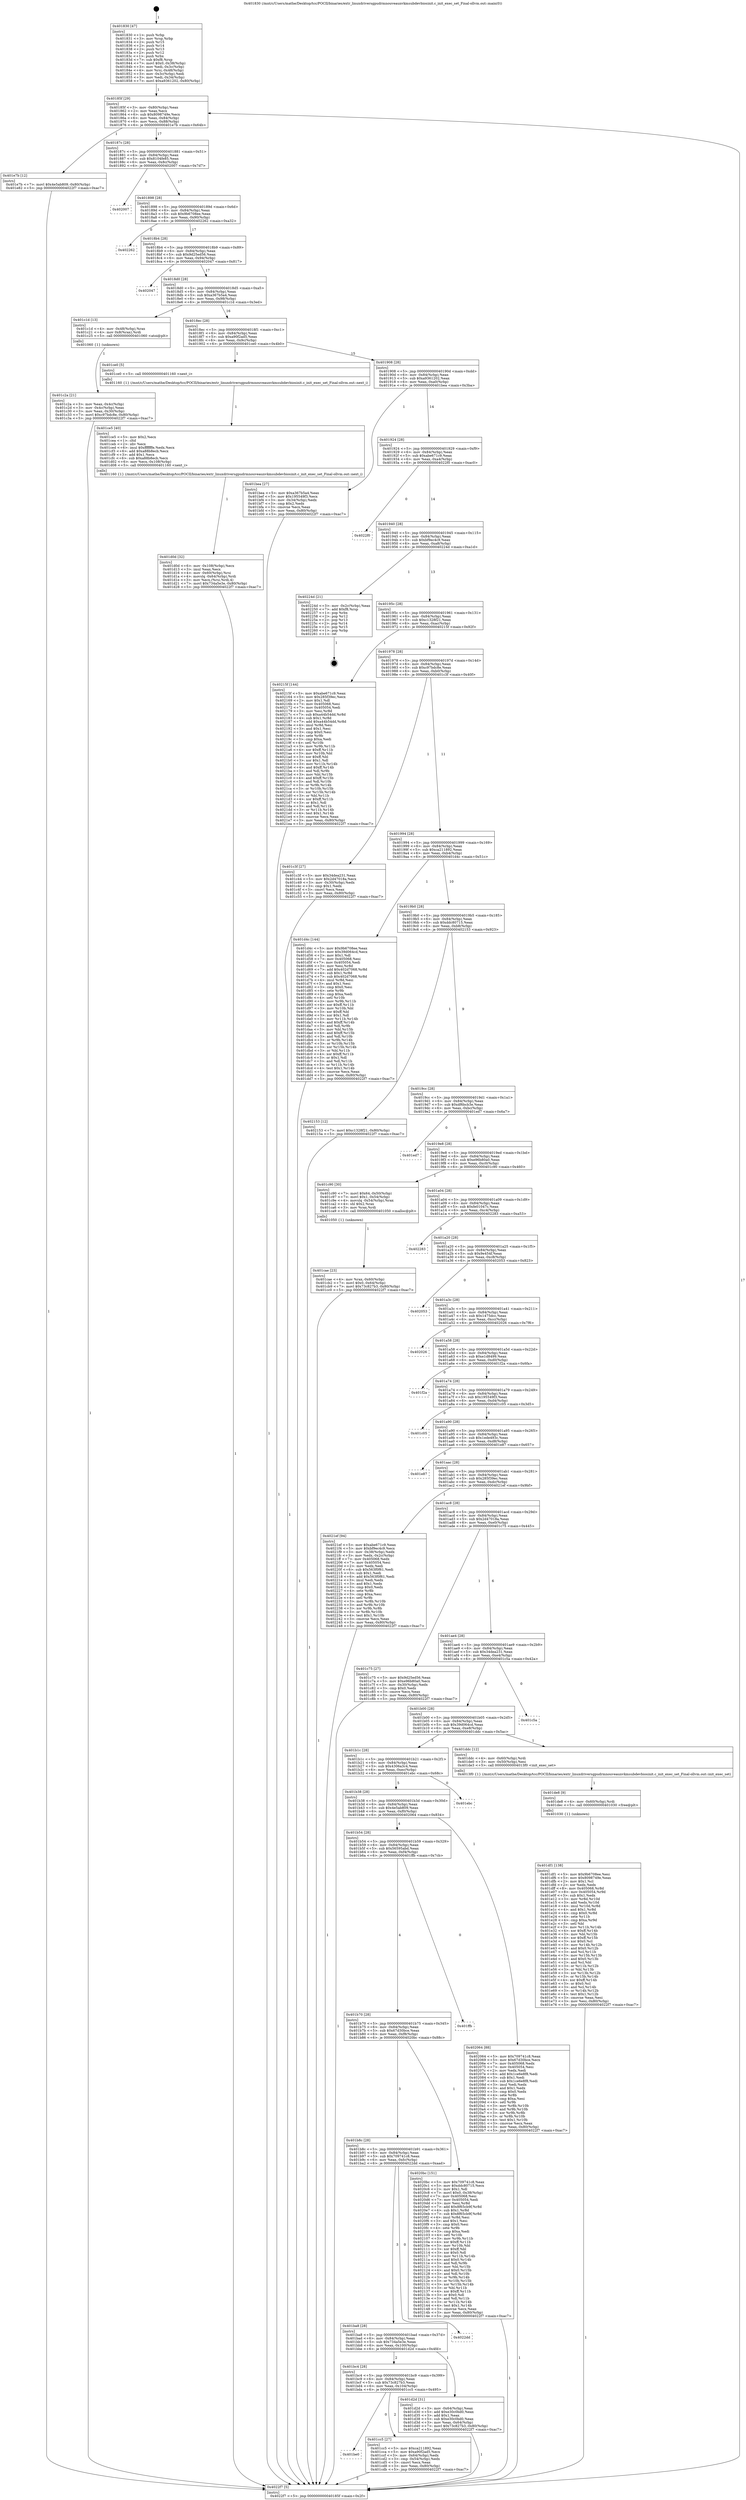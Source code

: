 digraph "0x401830" {
  label = "0x401830 (/mnt/c/Users/mathe/Desktop/tcc/POCII/binaries/extr_linuxdriversgpudrmnouveaunvkmsubdevbiosinit.c_init_exec_set_Final-ollvm.out::main(0))"
  labelloc = "t"
  node[shape=record]

  Entry [label="",width=0.3,height=0.3,shape=circle,fillcolor=black,style=filled]
  "0x40185f" [label="{
     0x40185f [29]\l
     | [instrs]\l
     &nbsp;&nbsp;0x40185f \<+3\>: mov -0x80(%rbp),%eax\l
     &nbsp;&nbsp;0x401862 \<+2\>: mov %eax,%ecx\l
     &nbsp;&nbsp;0x401864 \<+6\>: sub $0x8098749e,%ecx\l
     &nbsp;&nbsp;0x40186a \<+6\>: mov %eax,-0x84(%rbp)\l
     &nbsp;&nbsp;0x401870 \<+6\>: mov %ecx,-0x88(%rbp)\l
     &nbsp;&nbsp;0x401876 \<+6\>: je 0000000000401e7b \<main+0x64b\>\l
  }"]
  "0x401e7b" [label="{
     0x401e7b [12]\l
     | [instrs]\l
     &nbsp;&nbsp;0x401e7b \<+7\>: movl $0x4e5ab809,-0x80(%rbp)\l
     &nbsp;&nbsp;0x401e82 \<+5\>: jmp 00000000004022f7 \<main+0xac7\>\l
  }"]
  "0x40187c" [label="{
     0x40187c [28]\l
     | [instrs]\l
     &nbsp;&nbsp;0x40187c \<+5\>: jmp 0000000000401881 \<main+0x51\>\l
     &nbsp;&nbsp;0x401881 \<+6\>: mov -0x84(%rbp),%eax\l
     &nbsp;&nbsp;0x401887 \<+5\>: sub $0x8104fe85,%eax\l
     &nbsp;&nbsp;0x40188c \<+6\>: mov %eax,-0x8c(%rbp)\l
     &nbsp;&nbsp;0x401892 \<+6\>: je 0000000000402007 \<main+0x7d7\>\l
  }"]
  Exit [label="",width=0.3,height=0.3,shape=circle,fillcolor=black,style=filled,peripheries=2]
  "0x402007" [label="{
     0x402007\l
  }", style=dashed]
  "0x401898" [label="{
     0x401898 [28]\l
     | [instrs]\l
     &nbsp;&nbsp;0x401898 \<+5\>: jmp 000000000040189d \<main+0x6d\>\l
     &nbsp;&nbsp;0x40189d \<+6\>: mov -0x84(%rbp),%eax\l
     &nbsp;&nbsp;0x4018a3 \<+5\>: sub $0x9b6708ee,%eax\l
     &nbsp;&nbsp;0x4018a8 \<+6\>: mov %eax,-0x90(%rbp)\l
     &nbsp;&nbsp;0x4018ae \<+6\>: je 0000000000402262 \<main+0xa32\>\l
  }"]
  "0x401df1" [label="{
     0x401df1 [138]\l
     | [instrs]\l
     &nbsp;&nbsp;0x401df1 \<+5\>: mov $0x9b6708ee,%esi\l
     &nbsp;&nbsp;0x401df6 \<+5\>: mov $0x8098749e,%eax\l
     &nbsp;&nbsp;0x401dfb \<+2\>: mov $0x1,%cl\l
     &nbsp;&nbsp;0x401dfd \<+2\>: xor %edx,%edx\l
     &nbsp;&nbsp;0x401dff \<+8\>: mov 0x405068,%r8d\l
     &nbsp;&nbsp;0x401e07 \<+8\>: mov 0x405054,%r9d\l
     &nbsp;&nbsp;0x401e0f \<+3\>: sub $0x1,%edx\l
     &nbsp;&nbsp;0x401e12 \<+3\>: mov %r8d,%r10d\l
     &nbsp;&nbsp;0x401e15 \<+3\>: add %edx,%r10d\l
     &nbsp;&nbsp;0x401e18 \<+4\>: imul %r10d,%r8d\l
     &nbsp;&nbsp;0x401e1c \<+4\>: and $0x1,%r8d\l
     &nbsp;&nbsp;0x401e20 \<+4\>: cmp $0x0,%r8d\l
     &nbsp;&nbsp;0x401e24 \<+4\>: sete %r11b\l
     &nbsp;&nbsp;0x401e28 \<+4\>: cmp $0xa,%r9d\l
     &nbsp;&nbsp;0x401e2c \<+3\>: setl %bl\l
     &nbsp;&nbsp;0x401e2f \<+3\>: mov %r11b,%r14b\l
     &nbsp;&nbsp;0x401e32 \<+4\>: xor $0xff,%r14b\l
     &nbsp;&nbsp;0x401e36 \<+3\>: mov %bl,%r15b\l
     &nbsp;&nbsp;0x401e39 \<+4\>: xor $0xff,%r15b\l
     &nbsp;&nbsp;0x401e3d \<+3\>: xor $0x0,%cl\l
     &nbsp;&nbsp;0x401e40 \<+3\>: mov %r14b,%r12b\l
     &nbsp;&nbsp;0x401e43 \<+4\>: and $0x0,%r12b\l
     &nbsp;&nbsp;0x401e47 \<+3\>: and %cl,%r11b\l
     &nbsp;&nbsp;0x401e4a \<+3\>: mov %r15b,%r13b\l
     &nbsp;&nbsp;0x401e4d \<+4\>: and $0x0,%r13b\l
     &nbsp;&nbsp;0x401e51 \<+2\>: and %cl,%bl\l
     &nbsp;&nbsp;0x401e53 \<+3\>: or %r11b,%r12b\l
     &nbsp;&nbsp;0x401e56 \<+3\>: or %bl,%r13b\l
     &nbsp;&nbsp;0x401e59 \<+3\>: xor %r13b,%r12b\l
     &nbsp;&nbsp;0x401e5c \<+3\>: or %r15b,%r14b\l
     &nbsp;&nbsp;0x401e5f \<+4\>: xor $0xff,%r14b\l
     &nbsp;&nbsp;0x401e63 \<+3\>: or $0x0,%cl\l
     &nbsp;&nbsp;0x401e66 \<+3\>: and %cl,%r14b\l
     &nbsp;&nbsp;0x401e69 \<+3\>: or %r14b,%r12b\l
     &nbsp;&nbsp;0x401e6c \<+4\>: test $0x1,%r12b\l
     &nbsp;&nbsp;0x401e70 \<+3\>: cmovne %eax,%esi\l
     &nbsp;&nbsp;0x401e73 \<+3\>: mov %esi,-0x80(%rbp)\l
     &nbsp;&nbsp;0x401e76 \<+5\>: jmp 00000000004022f7 \<main+0xac7\>\l
  }"]
  "0x402262" [label="{
     0x402262\l
  }", style=dashed]
  "0x4018b4" [label="{
     0x4018b4 [28]\l
     | [instrs]\l
     &nbsp;&nbsp;0x4018b4 \<+5\>: jmp 00000000004018b9 \<main+0x89\>\l
     &nbsp;&nbsp;0x4018b9 \<+6\>: mov -0x84(%rbp),%eax\l
     &nbsp;&nbsp;0x4018bf \<+5\>: sub $0x9d25ed56,%eax\l
     &nbsp;&nbsp;0x4018c4 \<+6\>: mov %eax,-0x94(%rbp)\l
     &nbsp;&nbsp;0x4018ca \<+6\>: je 0000000000402047 \<main+0x817\>\l
  }"]
  "0x401de8" [label="{
     0x401de8 [9]\l
     | [instrs]\l
     &nbsp;&nbsp;0x401de8 \<+4\>: mov -0x60(%rbp),%rdi\l
     &nbsp;&nbsp;0x401dec \<+5\>: call 0000000000401030 \<free@plt\>\l
     | [calls]\l
     &nbsp;&nbsp;0x401030 \{1\} (unknown)\l
  }"]
  "0x402047" [label="{
     0x402047\l
  }", style=dashed]
  "0x4018d0" [label="{
     0x4018d0 [28]\l
     | [instrs]\l
     &nbsp;&nbsp;0x4018d0 \<+5\>: jmp 00000000004018d5 \<main+0xa5\>\l
     &nbsp;&nbsp;0x4018d5 \<+6\>: mov -0x84(%rbp),%eax\l
     &nbsp;&nbsp;0x4018db \<+5\>: sub $0xa367b5a4,%eax\l
     &nbsp;&nbsp;0x4018e0 \<+6\>: mov %eax,-0x98(%rbp)\l
     &nbsp;&nbsp;0x4018e6 \<+6\>: je 0000000000401c1d \<main+0x3ed\>\l
  }"]
  "0x401d0d" [label="{
     0x401d0d [32]\l
     | [instrs]\l
     &nbsp;&nbsp;0x401d0d \<+6\>: mov -0x108(%rbp),%ecx\l
     &nbsp;&nbsp;0x401d13 \<+3\>: imul %eax,%ecx\l
     &nbsp;&nbsp;0x401d16 \<+4\>: mov -0x60(%rbp),%rsi\l
     &nbsp;&nbsp;0x401d1a \<+4\>: movslq -0x64(%rbp),%rdi\l
     &nbsp;&nbsp;0x401d1e \<+3\>: mov %ecx,(%rsi,%rdi,4)\l
     &nbsp;&nbsp;0x401d21 \<+7\>: movl $0x734a5e3e,-0x80(%rbp)\l
     &nbsp;&nbsp;0x401d28 \<+5\>: jmp 00000000004022f7 \<main+0xac7\>\l
  }"]
  "0x401c1d" [label="{
     0x401c1d [13]\l
     | [instrs]\l
     &nbsp;&nbsp;0x401c1d \<+4\>: mov -0x48(%rbp),%rax\l
     &nbsp;&nbsp;0x401c21 \<+4\>: mov 0x8(%rax),%rdi\l
     &nbsp;&nbsp;0x401c25 \<+5\>: call 0000000000401060 \<atoi@plt\>\l
     | [calls]\l
     &nbsp;&nbsp;0x401060 \{1\} (unknown)\l
  }"]
  "0x4018ec" [label="{
     0x4018ec [28]\l
     | [instrs]\l
     &nbsp;&nbsp;0x4018ec \<+5\>: jmp 00000000004018f1 \<main+0xc1\>\l
     &nbsp;&nbsp;0x4018f1 \<+6\>: mov -0x84(%rbp),%eax\l
     &nbsp;&nbsp;0x4018f7 \<+5\>: sub $0xa90f2ad5,%eax\l
     &nbsp;&nbsp;0x4018fc \<+6\>: mov %eax,-0x9c(%rbp)\l
     &nbsp;&nbsp;0x401902 \<+6\>: je 0000000000401ce0 \<main+0x4b0\>\l
  }"]
  "0x401ce5" [label="{
     0x401ce5 [40]\l
     | [instrs]\l
     &nbsp;&nbsp;0x401ce5 \<+5\>: mov $0x2,%ecx\l
     &nbsp;&nbsp;0x401cea \<+1\>: cltd\l
     &nbsp;&nbsp;0x401ceb \<+2\>: idiv %ecx\l
     &nbsp;&nbsp;0x401ced \<+6\>: imul $0xfffffffe,%edx,%ecx\l
     &nbsp;&nbsp;0x401cf3 \<+6\>: add $0xa88b8ecb,%ecx\l
     &nbsp;&nbsp;0x401cf9 \<+3\>: add $0x1,%ecx\l
     &nbsp;&nbsp;0x401cfc \<+6\>: sub $0xa88b8ecb,%ecx\l
     &nbsp;&nbsp;0x401d02 \<+6\>: mov %ecx,-0x108(%rbp)\l
     &nbsp;&nbsp;0x401d08 \<+5\>: call 0000000000401160 \<next_i\>\l
     | [calls]\l
     &nbsp;&nbsp;0x401160 \{1\} (/mnt/c/Users/mathe/Desktop/tcc/POCII/binaries/extr_linuxdriversgpudrmnouveaunvkmsubdevbiosinit.c_init_exec_set_Final-ollvm.out::next_i)\l
  }"]
  "0x401ce0" [label="{
     0x401ce0 [5]\l
     | [instrs]\l
     &nbsp;&nbsp;0x401ce0 \<+5\>: call 0000000000401160 \<next_i\>\l
     | [calls]\l
     &nbsp;&nbsp;0x401160 \{1\} (/mnt/c/Users/mathe/Desktop/tcc/POCII/binaries/extr_linuxdriversgpudrmnouveaunvkmsubdevbiosinit.c_init_exec_set_Final-ollvm.out::next_i)\l
  }"]
  "0x401908" [label="{
     0x401908 [28]\l
     | [instrs]\l
     &nbsp;&nbsp;0x401908 \<+5\>: jmp 000000000040190d \<main+0xdd\>\l
     &nbsp;&nbsp;0x40190d \<+6\>: mov -0x84(%rbp),%eax\l
     &nbsp;&nbsp;0x401913 \<+5\>: sub $0xa9361202,%eax\l
     &nbsp;&nbsp;0x401918 \<+6\>: mov %eax,-0xa0(%rbp)\l
     &nbsp;&nbsp;0x40191e \<+6\>: je 0000000000401bea \<main+0x3ba\>\l
  }"]
  "0x401be0" [label="{
     0x401be0\l
  }", style=dashed]
  "0x401bea" [label="{
     0x401bea [27]\l
     | [instrs]\l
     &nbsp;&nbsp;0x401bea \<+5\>: mov $0xa367b5a4,%eax\l
     &nbsp;&nbsp;0x401bef \<+5\>: mov $0x195549f3,%ecx\l
     &nbsp;&nbsp;0x401bf4 \<+3\>: mov -0x34(%rbp),%edx\l
     &nbsp;&nbsp;0x401bf7 \<+3\>: cmp $0x2,%edx\l
     &nbsp;&nbsp;0x401bfa \<+3\>: cmovne %ecx,%eax\l
     &nbsp;&nbsp;0x401bfd \<+3\>: mov %eax,-0x80(%rbp)\l
     &nbsp;&nbsp;0x401c00 \<+5\>: jmp 00000000004022f7 \<main+0xac7\>\l
  }"]
  "0x401924" [label="{
     0x401924 [28]\l
     | [instrs]\l
     &nbsp;&nbsp;0x401924 \<+5\>: jmp 0000000000401929 \<main+0xf9\>\l
     &nbsp;&nbsp;0x401929 \<+6\>: mov -0x84(%rbp),%eax\l
     &nbsp;&nbsp;0x40192f \<+5\>: sub $0xabe671c9,%eax\l
     &nbsp;&nbsp;0x401934 \<+6\>: mov %eax,-0xa4(%rbp)\l
     &nbsp;&nbsp;0x40193a \<+6\>: je 00000000004022f0 \<main+0xac0\>\l
  }"]
  "0x4022f7" [label="{
     0x4022f7 [5]\l
     | [instrs]\l
     &nbsp;&nbsp;0x4022f7 \<+5\>: jmp 000000000040185f \<main+0x2f\>\l
  }"]
  "0x401830" [label="{
     0x401830 [47]\l
     | [instrs]\l
     &nbsp;&nbsp;0x401830 \<+1\>: push %rbp\l
     &nbsp;&nbsp;0x401831 \<+3\>: mov %rsp,%rbp\l
     &nbsp;&nbsp;0x401834 \<+2\>: push %r15\l
     &nbsp;&nbsp;0x401836 \<+2\>: push %r14\l
     &nbsp;&nbsp;0x401838 \<+2\>: push %r13\l
     &nbsp;&nbsp;0x40183a \<+2\>: push %r12\l
     &nbsp;&nbsp;0x40183c \<+1\>: push %rbx\l
     &nbsp;&nbsp;0x40183d \<+7\>: sub $0xf8,%rsp\l
     &nbsp;&nbsp;0x401844 \<+7\>: movl $0x0,-0x38(%rbp)\l
     &nbsp;&nbsp;0x40184b \<+3\>: mov %edi,-0x3c(%rbp)\l
     &nbsp;&nbsp;0x40184e \<+4\>: mov %rsi,-0x48(%rbp)\l
     &nbsp;&nbsp;0x401852 \<+3\>: mov -0x3c(%rbp),%edi\l
     &nbsp;&nbsp;0x401855 \<+3\>: mov %edi,-0x34(%rbp)\l
     &nbsp;&nbsp;0x401858 \<+7\>: movl $0xa9361202,-0x80(%rbp)\l
  }"]
  "0x401c2a" [label="{
     0x401c2a [21]\l
     | [instrs]\l
     &nbsp;&nbsp;0x401c2a \<+3\>: mov %eax,-0x4c(%rbp)\l
     &nbsp;&nbsp;0x401c2d \<+3\>: mov -0x4c(%rbp),%eax\l
     &nbsp;&nbsp;0x401c30 \<+3\>: mov %eax,-0x30(%rbp)\l
     &nbsp;&nbsp;0x401c33 \<+7\>: movl $0xc97bdc8e,-0x80(%rbp)\l
     &nbsp;&nbsp;0x401c3a \<+5\>: jmp 00000000004022f7 \<main+0xac7\>\l
  }"]
  "0x401cc5" [label="{
     0x401cc5 [27]\l
     | [instrs]\l
     &nbsp;&nbsp;0x401cc5 \<+5\>: mov $0xca211892,%eax\l
     &nbsp;&nbsp;0x401cca \<+5\>: mov $0xa90f2ad5,%ecx\l
     &nbsp;&nbsp;0x401ccf \<+3\>: mov -0x64(%rbp),%edx\l
     &nbsp;&nbsp;0x401cd2 \<+3\>: cmp -0x54(%rbp),%edx\l
     &nbsp;&nbsp;0x401cd5 \<+3\>: cmovl %ecx,%eax\l
     &nbsp;&nbsp;0x401cd8 \<+3\>: mov %eax,-0x80(%rbp)\l
     &nbsp;&nbsp;0x401cdb \<+5\>: jmp 00000000004022f7 \<main+0xac7\>\l
  }"]
  "0x4022f0" [label="{
     0x4022f0\l
  }", style=dashed]
  "0x401940" [label="{
     0x401940 [28]\l
     | [instrs]\l
     &nbsp;&nbsp;0x401940 \<+5\>: jmp 0000000000401945 \<main+0x115\>\l
     &nbsp;&nbsp;0x401945 \<+6\>: mov -0x84(%rbp),%eax\l
     &nbsp;&nbsp;0x40194b \<+5\>: sub $0xbf9ec4c9,%eax\l
     &nbsp;&nbsp;0x401950 \<+6\>: mov %eax,-0xa8(%rbp)\l
     &nbsp;&nbsp;0x401956 \<+6\>: je 000000000040224d \<main+0xa1d\>\l
  }"]
  "0x401bc4" [label="{
     0x401bc4 [28]\l
     | [instrs]\l
     &nbsp;&nbsp;0x401bc4 \<+5\>: jmp 0000000000401bc9 \<main+0x399\>\l
     &nbsp;&nbsp;0x401bc9 \<+6\>: mov -0x84(%rbp),%eax\l
     &nbsp;&nbsp;0x401bcf \<+5\>: sub $0x73c827b3,%eax\l
     &nbsp;&nbsp;0x401bd4 \<+6\>: mov %eax,-0x104(%rbp)\l
     &nbsp;&nbsp;0x401bda \<+6\>: je 0000000000401cc5 \<main+0x495\>\l
  }"]
  "0x40224d" [label="{
     0x40224d [21]\l
     | [instrs]\l
     &nbsp;&nbsp;0x40224d \<+3\>: mov -0x2c(%rbp),%eax\l
     &nbsp;&nbsp;0x402250 \<+7\>: add $0xf8,%rsp\l
     &nbsp;&nbsp;0x402257 \<+1\>: pop %rbx\l
     &nbsp;&nbsp;0x402258 \<+2\>: pop %r12\l
     &nbsp;&nbsp;0x40225a \<+2\>: pop %r13\l
     &nbsp;&nbsp;0x40225c \<+2\>: pop %r14\l
     &nbsp;&nbsp;0x40225e \<+2\>: pop %r15\l
     &nbsp;&nbsp;0x402260 \<+1\>: pop %rbp\l
     &nbsp;&nbsp;0x402261 \<+1\>: ret\l
  }"]
  "0x40195c" [label="{
     0x40195c [28]\l
     | [instrs]\l
     &nbsp;&nbsp;0x40195c \<+5\>: jmp 0000000000401961 \<main+0x131\>\l
     &nbsp;&nbsp;0x401961 \<+6\>: mov -0x84(%rbp),%eax\l
     &nbsp;&nbsp;0x401967 \<+5\>: sub $0xc1328f21,%eax\l
     &nbsp;&nbsp;0x40196c \<+6\>: mov %eax,-0xac(%rbp)\l
     &nbsp;&nbsp;0x401972 \<+6\>: je 000000000040215f \<main+0x92f\>\l
  }"]
  "0x401d2d" [label="{
     0x401d2d [31]\l
     | [instrs]\l
     &nbsp;&nbsp;0x401d2d \<+3\>: mov -0x64(%rbp),%eax\l
     &nbsp;&nbsp;0x401d30 \<+5\>: add $0xe30c0bd0,%eax\l
     &nbsp;&nbsp;0x401d35 \<+3\>: add $0x1,%eax\l
     &nbsp;&nbsp;0x401d38 \<+5\>: sub $0xe30c0bd0,%eax\l
     &nbsp;&nbsp;0x401d3d \<+3\>: mov %eax,-0x64(%rbp)\l
     &nbsp;&nbsp;0x401d40 \<+7\>: movl $0x73c827b3,-0x80(%rbp)\l
     &nbsp;&nbsp;0x401d47 \<+5\>: jmp 00000000004022f7 \<main+0xac7\>\l
  }"]
  "0x40215f" [label="{
     0x40215f [144]\l
     | [instrs]\l
     &nbsp;&nbsp;0x40215f \<+5\>: mov $0xabe671c9,%eax\l
     &nbsp;&nbsp;0x402164 \<+5\>: mov $0x285f39ec,%ecx\l
     &nbsp;&nbsp;0x402169 \<+2\>: mov $0x1,%dl\l
     &nbsp;&nbsp;0x40216b \<+7\>: mov 0x405068,%esi\l
     &nbsp;&nbsp;0x402172 \<+7\>: mov 0x405054,%edi\l
     &nbsp;&nbsp;0x402179 \<+3\>: mov %esi,%r8d\l
     &nbsp;&nbsp;0x40217c \<+7\>: sub $0xa44b54dd,%r8d\l
     &nbsp;&nbsp;0x402183 \<+4\>: sub $0x1,%r8d\l
     &nbsp;&nbsp;0x402187 \<+7\>: add $0xa44b54dd,%r8d\l
     &nbsp;&nbsp;0x40218e \<+4\>: imul %r8d,%esi\l
     &nbsp;&nbsp;0x402192 \<+3\>: and $0x1,%esi\l
     &nbsp;&nbsp;0x402195 \<+3\>: cmp $0x0,%esi\l
     &nbsp;&nbsp;0x402198 \<+4\>: sete %r9b\l
     &nbsp;&nbsp;0x40219c \<+3\>: cmp $0xa,%edi\l
     &nbsp;&nbsp;0x40219f \<+4\>: setl %r10b\l
     &nbsp;&nbsp;0x4021a3 \<+3\>: mov %r9b,%r11b\l
     &nbsp;&nbsp;0x4021a6 \<+4\>: xor $0xff,%r11b\l
     &nbsp;&nbsp;0x4021aa \<+3\>: mov %r10b,%bl\l
     &nbsp;&nbsp;0x4021ad \<+3\>: xor $0xff,%bl\l
     &nbsp;&nbsp;0x4021b0 \<+3\>: xor $0x1,%dl\l
     &nbsp;&nbsp;0x4021b3 \<+3\>: mov %r11b,%r14b\l
     &nbsp;&nbsp;0x4021b6 \<+4\>: and $0xff,%r14b\l
     &nbsp;&nbsp;0x4021ba \<+3\>: and %dl,%r9b\l
     &nbsp;&nbsp;0x4021bd \<+3\>: mov %bl,%r15b\l
     &nbsp;&nbsp;0x4021c0 \<+4\>: and $0xff,%r15b\l
     &nbsp;&nbsp;0x4021c4 \<+3\>: and %dl,%r10b\l
     &nbsp;&nbsp;0x4021c7 \<+3\>: or %r9b,%r14b\l
     &nbsp;&nbsp;0x4021ca \<+3\>: or %r10b,%r15b\l
     &nbsp;&nbsp;0x4021cd \<+3\>: xor %r15b,%r14b\l
     &nbsp;&nbsp;0x4021d0 \<+3\>: or %bl,%r11b\l
     &nbsp;&nbsp;0x4021d3 \<+4\>: xor $0xff,%r11b\l
     &nbsp;&nbsp;0x4021d7 \<+3\>: or $0x1,%dl\l
     &nbsp;&nbsp;0x4021da \<+3\>: and %dl,%r11b\l
     &nbsp;&nbsp;0x4021dd \<+3\>: or %r11b,%r14b\l
     &nbsp;&nbsp;0x4021e0 \<+4\>: test $0x1,%r14b\l
     &nbsp;&nbsp;0x4021e4 \<+3\>: cmovne %ecx,%eax\l
     &nbsp;&nbsp;0x4021e7 \<+3\>: mov %eax,-0x80(%rbp)\l
     &nbsp;&nbsp;0x4021ea \<+5\>: jmp 00000000004022f7 \<main+0xac7\>\l
  }"]
  "0x401978" [label="{
     0x401978 [28]\l
     | [instrs]\l
     &nbsp;&nbsp;0x401978 \<+5\>: jmp 000000000040197d \<main+0x14d\>\l
     &nbsp;&nbsp;0x40197d \<+6\>: mov -0x84(%rbp),%eax\l
     &nbsp;&nbsp;0x401983 \<+5\>: sub $0xc97bdc8e,%eax\l
     &nbsp;&nbsp;0x401988 \<+6\>: mov %eax,-0xb0(%rbp)\l
     &nbsp;&nbsp;0x40198e \<+6\>: je 0000000000401c3f \<main+0x40f\>\l
  }"]
  "0x401ba8" [label="{
     0x401ba8 [28]\l
     | [instrs]\l
     &nbsp;&nbsp;0x401ba8 \<+5\>: jmp 0000000000401bad \<main+0x37d\>\l
     &nbsp;&nbsp;0x401bad \<+6\>: mov -0x84(%rbp),%eax\l
     &nbsp;&nbsp;0x401bb3 \<+5\>: sub $0x734a5e3e,%eax\l
     &nbsp;&nbsp;0x401bb8 \<+6\>: mov %eax,-0x100(%rbp)\l
     &nbsp;&nbsp;0x401bbe \<+6\>: je 0000000000401d2d \<main+0x4fd\>\l
  }"]
  "0x401c3f" [label="{
     0x401c3f [27]\l
     | [instrs]\l
     &nbsp;&nbsp;0x401c3f \<+5\>: mov $0x34dea231,%eax\l
     &nbsp;&nbsp;0x401c44 \<+5\>: mov $0x2d47018a,%ecx\l
     &nbsp;&nbsp;0x401c49 \<+3\>: mov -0x30(%rbp),%edx\l
     &nbsp;&nbsp;0x401c4c \<+3\>: cmp $0x1,%edx\l
     &nbsp;&nbsp;0x401c4f \<+3\>: cmovl %ecx,%eax\l
     &nbsp;&nbsp;0x401c52 \<+3\>: mov %eax,-0x80(%rbp)\l
     &nbsp;&nbsp;0x401c55 \<+5\>: jmp 00000000004022f7 \<main+0xac7\>\l
  }"]
  "0x401994" [label="{
     0x401994 [28]\l
     | [instrs]\l
     &nbsp;&nbsp;0x401994 \<+5\>: jmp 0000000000401999 \<main+0x169\>\l
     &nbsp;&nbsp;0x401999 \<+6\>: mov -0x84(%rbp),%eax\l
     &nbsp;&nbsp;0x40199f \<+5\>: sub $0xca211892,%eax\l
     &nbsp;&nbsp;0x4019a4 \<+6\>: mov %eax,-0xb4(%rbp)\l
     &nbsp;&nbsp;0x4019aa \<+6\>: je 0000000000401d4c \<main+0x51c\>\l
  }"]
  "0x4022dd" [label="{
     0x4022dd\l
  }", style=dashed]
  "0x401d4c" [label="{
     0x401d4c [144]\l
     | [instrs]\l
     &nbsp;&nbsp;0x401d4c \<+5\>: mov $0x9b6708ee,%eax\l
     &nbsp;&nbsp;0x401d51 \<+5\>: mov $0x39d064cd,%ecx\l
     &nbsp;&nbsp;0x401d56 \<+2\>: mov $0x1,%dl\l
     &nbsp;&nbsp;0x401d58 \<+7\>: mov 0x405068,%esi\l
     &nbsp;&nbsp;0x401d5f \<+7\>: mov 0x405054,%edi\l
     &nbsp;&nbsp;0x401d66 \<+3\>: mov %esi,%r8d\l
     &nbsp;&nbsp;0x401d69 \<+7\>: add $0x402d7068,%r8d\l
     &nbsp;&nbsp;0x401d70 \<+4\>: sub $0x1,%r8d\l
     &nbsp;&nbsp;0x401d74 \<+7\>: sub $0x402d7068,%r8d\l
     &nbsp;&nbsp;0x401d7b \<+4\>: imul %r8d,%esi\l
     &nbsp;&nbsp;0x401d7f \<+3\>: and $0x1,%esi\l
     &nbsp;&nbsp;0x401d82 \<+3\>: cmp $0x0,%esi\l
     &nbsp;&nbsp;0x401d85 \<+4\>: sete %r9b\l
     &nbsp;&nbsp;0x401d89 \<+3\>: cmp $0xa,%edi\l
     &nbsp;&nbsp;0x401d8c \<+4\>: setl %r10b\l
     &nbsp;&nbsp;0x401d90 \<+3\>: mov %r9b,%r11b\l
     &nbsp;&nbsp;0x401d93 \<+4\>: xor $0xff,%r11b\l
     &nbsp;&nbsp;0x401d97 \<+3\>: mov %r10b,%bl\l
     &nbsp;&nbsp;0x401d9a \<+3\>: xor $0xff,%bl\l
     &nbsp;&nbsp;0x401d9d \<+3\>: xor $0x1,%dl\l
     &nbsp;&nbsp;0x401da0 \<+3\>: mov %r11b,%r14b\l
     &nbsp;&nbsp;0x401da3 \<+4\>: and $0xff,%r14b\l
     &nbsp;&nbsp;0x401da7 \<+3\>: and %dl,%r9b\l
     &nbsp;&nbsp;0x401daa \<+3\>: mov %bl,%r15b\l
     &nbsp;&nbsp;0x401dad \<+4\>: and $0xff,%r15b\l
     &nbsp;&nbsp;0x401db1 \<+3\>: and %dl,%r10b\l
     &nbsp;&nbsp;0x401db4 \<+3\>: or %r9b,%r14b\l
     &nbsp;&nbsp;0x401db7 \<+3\>: or %r10b,%r15b\l
     &nbsp;&nbsp;0x401dba \<+3\>: xor %r15b,%r14b\l
     &nbsp;&nbsp;0x401dbd \<+3\>: or %bl,%r11b\l
     &nbsp;&nbsp;0x401dc0 \<+4\>: xor $0xff,%r11b\l
     &nbsp;&nbsp;0x401dc4 \<+3\>: or $0x1,%dl\l
     &nbsp;&nbsp;0x401dc7 \<+3\>: and %dl,%r11b\l
     &nbsp;&nbsp;0x401dca \<+3\>: or %r11b,%r14b\l
     &nbsp;&nbsp;0x401dcd \<+4\>: test $0x1,%r14b\l
     &nbsp;&nbsp;0x401dd1 \<+3\>: cmovne %ecx,%eax\l
     &nbsp;&nbsp;0x401dd4 \<+3\>: mov %eax,-0x80(%rbp)\l
     &nbsp;&nbsp;0x401dd7 \<+5\>: jmp 00000000004022f7 \<main+0xac7\>\l
  }"]
  "0x4019b0" [label="{
     0x4019b0 [28]\l
     | [instrs]\l
     &nbsp;&nbsp;0x4019b0 \<+5\>: jmp 00000000004019b5 \<main+0x185\>\l
     &nbsp;&nbsp;0x4019b5 \<+6\>: mov -0x84(%rbp),%eax\l
     &nbsp;&nbsp;0x4019bb \<+5\>: sub $0xddc80715,%eax\l
     &nbsp;&nbsp;0x4019c0 \<+6\>: mov %eax,-0xb8(%rbp)\l
     &nbsp;&nbsp;0x4019c6 \<+6\>: je 0000000000402153 \<main+0x923\>\l
  }"]
  "0x401b8c" [label="{
     0x401b8c [28]\l
     | [instrs]\l
     &nbsp;&nbsp;0x401b8c \<+5\>: jmp 0000000000401b91 \<main+0x361\>\l
     &nbsp;&nbsp;0x401b91 \<+6\>: mov -0x84(%rbp),%eax\l
     &nbsp;&nbsp;0x401b97 \<+5\>: sub $0x709741c8,%eax\l
     &nbsp;&nbsp;0x401b9c \<+6\>: mov %eax,-0xfc(%rbp)\l
     &nbsp;&nbsp;0x401ba2 \<+6\>: je 00000000004022dd \<main+0xaad\>\l
  }"]
  "0x402153" [label="{
     0x402153 [12]\l
     | [instrs]\l
     &nbsp;&nbsp;0x402153 \<+7\>: movl $0xc1328f21,-0x80(%rbp)\l
     &nbsp;&nbsp;0x40215a \<+5\>: jmp 00000000004022f7 \<main+0xac7\>\l
  }"]
  "0x4019cc" [label="{
     0x4019cc [28]\l
     | [instrs]\l
     &nbsp;&nbsp;0x4019cc \<+5\>: jmp 00000000004019d1 \<main+0x1a1\>\l
     &nbsp;&nbsp;0x4019d1 \<+6\>: mov -0x84(%rbp),%eax\l
     &nbsp;&nbsp;0x4019d7 \<+5\>: sub $0xdf6bcb3e,%eax\l
     &nbsp;&nbsp;0x4019dc \<+6\>: mov %eax,-0xbc(%rbp)\l
     &nbsp;&nbsp;0x4019e2 \<+6\>: je 0000000000401ed7 \<main+0x6a7\>\l
  }"]
  "0x4020bc" [label="{
     0x4020bc [151]\l
     | [instrs]\l
     &nbsp;&nbsp;0x4020bc \<+5\>: mov $0x709741c8,%eax\l
     &nbsp;&nbsp;0x4020c1 \<+5\>: mov $0xddc80715,%ecx\l
     &nbsp;&nbsp;0x4020c6 \<+2\>: mov $0x1,%dl\l
     &nbsp;&nbsp;0x4020c8 \<+7\>: movl $0x0,-0x38(%rbp)\l
     &nbsp;&nbsp;0x4020cf \<+7\>: mov 0x405068,%esi\l
     &nbsp;&nbsp;0x4020d6 \<+7\>: mov 0x405054,%edi\l
     &nbsp;&nbsp;0x4020dd \<+3\>: mov %esi,%r8d\l
     &nbsp;&nbsp;0x4020e0 \<+7\>: add $0x8f65cb9f,%r8d\l
     &nbsp;&nbsp;0x4020e7 \<+4\>: sub $0x1,%r8d\l
     &nbsp;&nbsp;0x4020eb \<+7\>: sub $0x8f65cb9f,%r8d\l
     &nbsp;&nbsp;0x4020f2 \<+4\>: imul %r8d,%esi\l
     &nbsp;&nbsp;0x4020f6 \<+3\>: and $0x1,%esi\l
     &nbsp;&nbsp;0x4020f9 \<+3\>: cmp $0x0,%esi\l
     &nbsp;&nbsp;0x4020fc \<+4\>: sete %r9b\l
     &nbsp;&nbsp;0x402100 \<+3\>: cmp $0xa,%edi\l
     &nbsp;&nbsp;0x402103 \<+4\>: setl %r10b\l
     &nbsp;&nbsp;0x402107 \<+3\>: mov %r9b,%r11b\l
     &nbsp;&nbsp;0x40210a \<+4\>: xor $0xff,%r11b\l
     &nbsp;&nbsp;0x40210e \<+3\>: mov %r10b,%bl\l
     &nbsp;&nbsp;0x402111 \<+3\>: xor $0xff,%bl\l
     &nbsp;&nbsp;0x402114 \<+3\>: xor $0x0,%dl\l
     &nbsp;&nbsp;0x402117 \<+3\>: mov %r11b,%r14b\l
     &nbsp;&nbsp;0x40211a \<+4\>: and $0x0,%r14b\l
     &nbsp;&nbsp;0x40211e \<+3\>: and %dl,%r9b\l
     &nbsp;&nbsp;0x402121 \<+3\>: mov %bl,%r15b\l
     &nbsp;&nbsp;0x402124 \<+4\>: and $0x0,%r15b\l
     &nbsp;&nbsp;0x402128 \<+3\>: and %dl,%r10b\l
     &nbsp;&nbsp;0x40212b \<+3\>: or %r9b,%r14b\l
     &nbsp;&nbsp;0x40212e \<+3\>: or %r10b,%r15b\l
     &nbsp;&nbsp;0x402131 \<+3\>: xor %r15b,%r14b\l
     &nbsp;&nbsp;0x402134 \<+3\>: or %bl,%r11b\l
     &nbsp;&nbsp;0x402137 \<+4\>: xor $0xff,%r11b\l
     &nbsp;&nbsp;0x40213b \<+3\>: or $0x0,%dl\l
     &nbsp;&nbsp;0x40213e \<+3\>: and %dl,%r11b\l
     &nbsp;&nbsp;0x402141 \<+3\>: or %r11b,%r14b\l
     &nbsp;&nbsp;0x402144 \<+4\>: test $0x1,%r14b\l
     &nbsp;&nbsp;0x402148 \<+3\>: cmovne %ecx,%eax\l
     &nbsp;&nbsp;0x40214b \<+3\>: mov %eax,-0x80(%rbp)\l
     &nbsp;&nbsp;0x40214e \<+5\>: jmp 00000000004022f7 \<main+0xac7\>\l
  }"]
  "0x401ed7" [label="{
     0x401ed7\l
  }", style=dashed]
  "0x4019e8" [label="{
     0x4019e8 [28]\l
     | [instrs]\l
     &nbsp;&nbsp;0x4019e8 \<+5\>: jmp 00000000004019ed \<main+0x1bd\>\l
     &nbsp;&nbsp;0x4019ed \<+6\>: mov -0x84(%rbp),%eax\l
     &nbsp;&nbsp;0x4019f3 \<+5\>: sub $0xe96b80a0,%eax\l
     &nbsp;&nbsp;0x4019f8 \<+6\>: mov %eax,-0xc0(%rbp)\l
     &nbsp;&nbsp;0x4019fe \<+6\>: je 0000000000401c90 \<main+0x460\>\l
  }"]
  "0x401b70" [label="{
     0x401b70 [28]\l
     | [instrs]\l
     &nbsp;&nbsp;0x401b70 \<+5\>: jmp 0000000000401b75 \<main+0x345\>\l
     &nbsp;&nbsp;0x401b75 \<+6\>: mov -0x84(%rbp),%eax\l
     &nbsp;&nbsp;0x401b7b \<+5\>: sub $0x67d30bce,%eax\l
     &nbsp;&nbsp;0x401b80 \<+6\>: mov %eax,-0xf8(%rbp)\l
     &nbsp;&nbsp;0x401b86 \<+6\>: je 00000000004020bc \<main+0x88c\>\l
  }"]
  "0x401c90" [label="{
     0x401c90 [30]\l
     | [instrs]\l
     &nbsp;&nbsp;0x401c90 \<+7\>: movl $0x64,-0x50(%rbp)\l
     &nbsp;&nbsp;0x401c97 \<+7\>: movl $0x1,-0x54(%rbp)\l
     &nbsp;&nbsp;0x401c9e \<+4\>: movslq -0x54(%rbp),%rax\l
     &nbsp;&nbsp;0x401ca2 \<+4\>: shl $0x2,%rax\l
     &nbsp;&nbsp;0x401ca6 \<+3\>: mov %rax,%rdi\l
     &nbsp;&nbsp;0x401ca9 \<+5\>: call 0000000000401050 \<malloc@plt\>\l
     | [calls]\l
     &nbsp;&nbsp;0x401050 \{1\} (unknown)\l
  }"]
  "0x401a04" [label="{
     0x401a04 [28]\l
     | [instrs]\l
     &nbsp;&nbsp;0x401a04 \<+5\>: jmp 0000000000401a09 \<main+0x1d9\>\l
     &nbsp;&nbsp;0x401a09 \<+6\>: mov -0x84(%rbp),%eax\l
     &nbsp;&nbsp;0x401a0f \<+5\>: sub $0xfe01047c,%eax\l
     &nbsp;&nbsp;0x401a14 \<+6\>: mov %eax,-0xc4(%rbp)\l
     &nbsp;&nbsp;0x401a1a \<+6\>: je 0000000000402283 \<main+0xa53\>\l
  }"]
  "0x401ffb" [label="{
     0x401ffb\l
  }", style=dashed]
  "0x402283" [label="{
     0x402283\l
  }", style=dashed]
  "0x401a20" [label="{
     0x401a20 [28]\l
     | [instrs]\l
     &nbsp;&nbsp;0x401a20 \<+5\>: jmp 0000000000401a25 \<main+0x1f5\>\l
     &nbsp;&nbsp;0x401a25 \<+6\>: mov -0x84(%rbp),%eax\l
     &nbsp;&nbsp;0x401a2b \<+5\>: sub $0x9e454f,%eax\l
     &nbsp;&nbsp;0x401a30 \<+6\>: mov %eax,-0xc8(%rbp)\l
     &nbsp;&nbsp;0x401a36 \<+6\>: je 0000000000402053 \<main+0x823\>\l
  }"]
  "0x401b54" [label="{
     0x401b54 [28]\l
     | [instrs]\l
     &nbsp;&nbsp;0x401b54 \<+5\>: jmp 0000000000401b59 \<main+0x329\>\l
     &nbsp;&nbsp;0x401b59 \<+6\>: mov -0x84(%rbp),%eax\l
     &nbsp;&nbsp;0x401b5f \<+5\>: sub $0x56595abd,%eax\l
     &nbsp;&nbsp;0x401b64 \<+6\>: mov %eax,-0xf4(%rbp)\l
     &nbsp;&nbsp;0x401b6a \<+6\>: je 0000000000401ffb \<main+0x7cb\>\l
  }"]
  "0x402053" [label="{
     0x402053\l
  }", style=dashed]
  "0x401a3c" [label="{
     0x401a3c [28]\l
     | [instrs]\l
     &nbsp;&nbsp;0x401a3c \<+5\>: jmp 0000000000401a41 \<main+0x211\>\l
     &nbsp;&nbsp;0x401a41 \<+6\>: mov -0x84(%rbp),%eax\l
     &nbsp;&nbsp;0x401a47 \<+5\>: sub $0x1475dcc,%eax\l
     &nbsp;&nbsp;0x401a4c \<+6\>: mov %eax,-0xcc(%rbp)\l
     &nbsp;&nbsp;0x401a52 \<+6\>: je 0000000000402026 \<main+0x7f6\>\l
  }"]
  "0x402064" [label="{
     0x402064 [88]\l
     | [instrs]\l
     &nbsp;&nbsp;0x402064 \<+5\>: mov $0x709741c8,%eax\l
     &nbsp;&nbsp;0x402069 \<+5\>: mov $0x67d30bce,%ecx\l
     &nbsp;&nbsp;0x40206e \<+7\>: mov 0x405068,%edx\l
     &nbsp;&nbsp;0x402075 \<+7\>: mov 0x405054,%esi\l
     &nbsp;&nbsp;0x40207c \<+2\>: mov %edx,%edi\l
     &nbsp;&nbsp;0x40207e \<+6\>: add $0x1ce6e8f8,%edi\l
     &nbsp;&nbsp;0x402084 \<+3\>: sub $0x1,%edi\l
     &nbsp;&nbsp;0x402087 \<+6\>: sub $0x1ce6e8f8,%edi\l
     &nbsp;&nbsp;0x40208d \<+3\>: imul %edi,%edx\l
     &nbsp;&nbsp;0x402090 \<+3\>: and $0x1,%edx\l
     &nbsp;&nbsp;0x402093 \<+3\>: cmp $0x0,%edx\l
     &nbsp;&nbsp;0x402096 \<+4\>: sete %r8b\l
     &nbsp;&nbsp;0x40209a \<+3\>: cmp $0xa,%esi\l
     &nbsp;&nbsp;0x40209d \<+4\>: setl %r9b\l
     &nbsp;&nbsp;0x4020a1 \<+3\>: mov %r8b,%r10b\l
     &nbsp;&nbsp;0x4020a4 \<+3\>: and %r9b,%r10b\l
     &nbsp;&nbsp;0x4020a7 \<+3\>: xor %r9b,%r8b\l
     &nbsp;&nbsp;0x4020aa \<+3\>: or %r8b,%r10b\l
     &nbsp;&nbsp;0x4020ad \<+4\>: test $0x1,%r10b\l
     &nbsp;&nbsp;0x4020b1 \<+3\>: cmovne %ecx,%eax\l
     &nbsp;&nbsp;0x4020b4 \<+3\>: mov %eax,-0x80(%rbp)\l
     &nbsp;&nbsp;0x4020b7 \<+5\>: jmp 00000000004022f7 \<main+0xac7\>\l
  }"]
  "0x402026" [label="{
     0x402026\l
  }", style=dashed]
  "0x401a58" [label="{
     0x401a58 [28]\l
     | [instrs]\l
     &nbsp;&nbsp;0x401a58 \<+5\>: jmp 0000000000401a5d \<main+0x22d\>\l
     &nbsp;&nbsp;0x401a5d \<+6\>: mov -0x84(%rbp),%eax\l
     &nbsp;&nbsp;0x401a63 \<+5\>: sub $0xe1d8499,%eax\l
     &nbsp;&nbsp;0x401a68 \<+6\>: mov %eax,-0xd0(%rbp)\l
     &nbsp;&nbsp;0x401a6e \<+6\>: je 0000000000401f2a \<main+0x6fa\>\l
  }"]
  "0x401b38" [label="{
     0x401b38 [28]\l
     | [instrs]\l
     &nbsp;&nbsp;0x401b38 \<+5\>: jmp 0000000000401b3d \<main+0x30d\>\l
     &nbsp;&nbsp;0x401b3d \<+6\>: mov -0x84(%rbp),%eax\l
     &nbsp;&nbsp;0x401b43 \<+5\>: sub $0x4e5ab809,%eax\l
     &nbsp;&nbsp;0x401b48 \<+6\>: mov %eax,-0xf0(%rbp)\l
     &nbsp;&nbsp;0x401b4e \<+6\>: je 0000000000402064 \<main+0x834\>\l
  }"]
  "0x401f2a" [label="{
     0x401f2a\l
  }", style=dashed]
  "0x401a74" [label="{
     0x401a74 [28]\l
     | [instrs]\l
     &nbsp;&nbsp;0x401a74 \<+5\>: jmp 0000000000401a79 \<main+0x249\>\l
     &nbsp;&nbsp;0x401a79 \<+6\>: mov -0x84(%rbp),%eax\l
     &nbsp;&nbsp;0x401a7f \<+5\>: sub $0x195549f3,%eax\l
     &nbsp;&nbsp;0x401a84 \<+6\>: mov %eax,-0xd4(%rbp)\l
     &nbsp;&nbsp;0x401a8a \<+6\>: je 0000000000401c05 \<main+0x3d5\>\l
  }"]
  "0x401ebc" [label="{
     0x401ebc\l
  }", style=dashed]
  "0x401c05" [label="{
     0x401c05\l
  }", style=dashed]
  "0x401a90" [label="{
     0x401a90 [28]\l
     | [instrs]\l
     &nbsp;&nbsp;0x401a90 \<+5\>: jmp 0000000000401a95 \<main+0x265\>\l
     &nbsp;&nbsp;0x401a95 \<+6\>: mov -0x84(%rbp),%eax\l
     &nbsp;&nbsp;0x401a9b \<+5\>: sub $0x1ede493c,%eax\l
     &nbsp;&nbsp;0x401aa0 \<+6\>: mov %eax,-0xd8(%rbp)\l
     &nbsp;&nbsp;0x401aa6 \<+6\>: je 0000000000401e87 \<main+0x657\>\l
  }"]
  "0x401b1c" [label="{
     0x401b1c [28]\l
     | [instrs]\l
     &nbsp;&nbsp;0x401b1c \<+5\>: jmp 0000000000401b21 \<main+0x2f1\>\l
     &nbsp;&nbsp;0x401b21 \<+6\>: mov -0x84(%rbp),%eax\l
     &nbsp;&nbsp;0x401b27 \<+5\>: sub $0x4306a3c4,%eax\l
     &nbsp;&nbsp;0x401b2c \<+6\>: mov %eax,-0xec(%rbp)\l
     &nbsp;&nbsp;0x401b32 \<+6\>: je 0000000000401ebc \<main+0x68c\>\l
  }"]
  "0x401e87" [label="{
     0x401e87\l
  }", style=dashed]
  "0x401aac" [label="{
     0x401aac [28]\l
     | [instrs]\l
     &nbsp;&nbsp;0x401aac \<+5\>: jmp 0000000000401ab1 \<main+0x281\>\l
     &nbsp;&nbsp;0x401ab1 \<+6\>: mov -0x84(%rbp),%eax\l
     &nbsp;&nbsp;0x401ab7 \<+5\>: sub $0x285f39ec,%eax\l
     &nbsp;&nbsp;0x401abc \<+6\>: mov %eax,-0xdc(%rbp)\l
     &nbsp;&nbsp;0x401ac2 \<+6\>: je 00000000004021ef \<main+0x9bf\>\l
  }"]
  "0x401ddc" [label="{
     0x401ddc [12]\l
     | [instrs]\l
     &nbsp;&nbsp;0x401ddc \<+4\>: mov -0x60(%rbp),%rdi\l
     &nbsp;&nbsp;0x401de0 \<+3\>: mov -0x50(%rbp),%esi\l
     &nbsp;&nbsp;0x401de3 \<+5\>: call 00000000004013f0 \<init_exec_set\>\l
     | [calls]\l
     &nbsp;&nbsp;0x4013f0 \{1\} (/mnt/c/Users/mathe/Desktop/tcc/POCII/binaries/extr_linuxdriversgpudrmnouveaunvkmsubdevbiosinit.c_init_exec_set_Final-ollvm.out::init_exec_set)\l
  }"]
  "0x4021ef" [label="{
     0x4021ef [94]\l
     | [instrs]\l
     &nbsp;&nbsp;0x4021ef \<+5\>: mov $0xabe671c9,%eax\l
     &nbsp;&nbsp;0x4021f4 \<+5\>: mov $0xbf9ec4c9,%ecx\l
     &nbsp;&nbsp;0x4021f9 \<+3\>: mov -0x38(%rbp),%edx\l
     &nbsp;&nbsp;0x4021fc \<+3\>: mov %edx,-0x2c(%rbp)\l
     &nbsp;&nbsp;0x4021ff \<+7\>: mov 0x405068,%edx\l
     &nbsp;&nbsp;0x402206 \<+7\>: mov 0x405054,%esi\l
     &nbsp;&nbsp;0x40220d \<+2\>: mov %edx,%edi\l
     &nbsp;&nbsp;0x40220f \<+6\>: sub $0x563f0f61,%edi\l
     &nbsp;&nbsp;0x402215 \<+3\>: sub $0x1,%edi\l
     &nbsp;&nbsp;0x402218 \<+6\>: add $0x563f0f61,%edi\l
     &nbsp;&nbsp;0x40221e \<+3\>: imul %edi,%edx\l
     &nbsp;&nbsp;0x402221 \<+3\>: and $0x1,%edx\l
     &nbsp;&nbsp;0x402224 \<+3\>: cmp $0x0,%edx\l
     &nbsp;&nbsp;0x402227 \<+4\>: sete %r8b\l
     &nbsp;&nbsp;0x40222b \<+3\>: cmp $0xa,%esi\l
     &nbsp;&nbsp;0x40222e \<+4\>: setl %r9b\l
     &nbsp;&nbsp;0x402232 \<+3\>: mov %r8b,%r10b\l
     &nbsp;&nbsp;0x402235 \<+3\>: and %r9b,%r10b\l
     &nbsp;&nbsp;0x402238 \<+3\>: xor %r9b,%r8b\l
     &nbsp;&nbsp;0x40223b \<+3\>: or %r8b,%r10b\l
     &nbsp;&nbsp;0x40223e \<+4\>: test $0x1,%r10b\l
     &nbsp;&nbsp;0x402242 \<+3\>: cmovne %ecx,%eax\l
     &nbsp;&nbsp;0x402245 \<+3\>: mov %eax,-0x80(%rbp)\l
     &nbsp;&nbsp;0x402248 \<+5\>: jmp 00000000004022f7 \<main+0xac7\>\l
  }"]
  "0x401ac8" [label="{
     0x401ac8 [28]\l
     | [instrs]\l
     &nbsp;&nbsp;0x401ac8 \<+5\>: jmp 0000000000401acd \<main+0x29d\>\l
     &nbsp;&nbsp;0x401acd \<+6\>: mov -0x84(%rbp),%eax\l
     &nbsp;&nbsp;0x401ad3 \<+5\>: sub $0x2d47018a,%eax\l
     &nbsp;&nbsp;0x401ad8 \<+6\>: mov %eax,-0xe0(%rbp)\l
     &nbsp;&nbsp;0x401ade \<+6\>: je 0000000000401c75 \<main+0x445\>\l
  }"]
  "0x401b00" [label="{
     0x401b00 [28]\l
     | [instrs]\l
     &nbsp;&nbsp;0x401b00 \<+5\>: jmp 0000000000401b05 \<main+0x2d5\>\l
     &nbsp;&nbsp;0x401b05 \<+6\>: mov -0x84(%rbp),%eax\l
     &nbsp;&nbsp;0x401b0b \<+5\>: sub $0x39d064cd,%eax\l
     &nbsp;&nbsp;0x401b10 \<+6\>: mov %eax,-0xe8(%rbp)\l
     &nbsp;&nbsp;0x401b16 \<+6\>: je 0000000000401ddc \<main+0x5ac\>\l
  }"]
  "0x401c75" [label="{
     0x401c75 [27]\l
     | [instrs]\l
     &nbsp;&nbsp;0x401c75 \<+5\>: mov $0x9d25ed56,%eax\l
     &nbsp;&nbsp;0x401c7a \<+5\>: mov $0xe96b80a0,%ecx\l
     &nbsp;&nbsp;0x401c7f \<+3\>: mov -0x30(%rbp),%edx\l
     &nbsp;&nbsp;0x401c82 \<+3\>: cmp $0x0,%edx\l
     &nbsp;&nbsp;0x401c85 \<+3\>: cmove %ecx,%eax\l
     &nbsp;&nbsp;0x401c88 \<+3\>: mov %eax,-0x80(%rbp)\l
     &nbsp;&nbsp;0x401c8b \<+5\>: jmp 00000000004022f7 \<main+0xac7\>\l
  }"]
  "0x401ae4" [label="{
     0x401ae4 [28]\l
     | [instrs]\l
     &nbsp;&nbsp;0x401ae4 \<+5\>: jmp 0000000000401ae9 \<main+0x2b9\>\l
     &nbsp;&nbsp;0x401ae9 \<+6\>: mov -0x84(%rbp),%eax\l
     &nbsp;&nbsp;0x401aef \<+5\>: sub $0x34dea231,%eax\l
     &nbsp;&nbsp;0x401af4 \<+6\>: mov %eax,-0xe4(%rbp)\l
     &nbsp;&nbsp;0x401afa \<+6\>: je 0000000000401c5a \<main+0x42a\>\l
  }"]
  "0x401cae" [label="{
     0x401cae [23]\l
     | [instrs]\l
     &nbsp;&nbsp;0x401cae \<+4\>: mov %rax,-0x60(%rbp)\l
     &nbsp;&nbsp;0x401cb2 \<+7\>: movl $0x0,-0x64(%rbp)\l
     &nbsp;&nbsp;0x401cb9 \<+7\>: movl $0x73c827b3,-0x80(%rbp)\l
     &nbsp;&nbsp;0x401cc0 \<+5\>: jmp 00000000004022f7 \<main+0xac7\>\l
  }"]
  "0x401c5a" [label="{
     0x401c5a\l
  }", style=dashed]
  Entry -> "0x401830" [label=" 1"]
  "0x40185f" -> "0x401e7b" [label=" 1"]
  "0x40185f" -> "0x40187c" [label=" 17"]
  "0x40224d" -> Exit [label=" 1"]
  "0x40187c" -> "0x402007" [label=" 0"]
  "0x40187c" -> "0x401898" [label=" 17"]
  "0x4021ef" -> "0x4022f7" [label=" 1"]
  "0x401898" -> "0x402262" [label=" 0"]
  "0x401898" -> "0x4018b4" [label=" 17"]
  "0x40215f" -> "0x4022f7" [label=" 1"]
  "0x4018b4" -> "0x402047" [label=" 0"]
  "0x4018b4" -> "0x4018d0" [label=" 17"]
  "0x402153" -> "0x4022f7" [label=" 1"]
  "0x4018d0" -> "0x401c1d" [label=" 1"]
  "0x4018d0" -> "0x4018ec" [label=" 16"]
  "0x4020bc" -> "0x4022f7" [label=" 1"]
  "0x4018ec" -> "0x401ce0" [label=" 1"]
  "0x4018ec" -> "0x401908" [label=" 15"]
  "0x402064" -> "0x4022f7" [label=" 1"]
  "0x401908" -> "0x401bea" [label=" 1"]
  "0x401908" -> "0x401924" [label=" 14"]
  "0x401bea" -> "0x4022f7" [label=" 1"]
  "0x401830" -> "0x40185f" [label=" 1"]
  "0x4022f7" -> "0x40185f" [label=" 17"]
  "0x401c1d" -> "0x401c2a" [label=" 1"]
  "0x401c2a" -> "0x4022f7" [label=" 1"]
  "0x401e7b" -> "0x4022f7" [label=" 1"]
  "0x401924" -> "0x4022f0" [label=" 0"]
  "0x401924" -> "0x401940" [label=" 14"]
  "0x401df1" -> "0x4022f7" [label=" 1"]
  "0x401940" -> "0x40224d" [label=" 1"]
  "0x401940" -> "0x40195c" [label=" 13"]
  "0x401ddc" -> "0x401de8" [label=" 1"]
  "0x40195c" -> "0x40215f" [label=" 1"]
  "0x40195c" -> "0x401978" [label=" 12"]
  "0x401d4c" -> "0x4022f7" [label=" 1"]
  "0x401978" -> "0x401c3f" [label=" 1"]
  "0x401978" -> "0x401994" [label=" 11"]
  "0x401c3f" -> "0x4022f7" [label=" 1"]
  "0x401d0d" -> "0x4022f7" [label=" 1"]
  "0x401994" -> "0x401d4c" [label=" 1"]
  "0x401994" -> "0x4019b0" [label=" 10"]
  "0x401ce5" -> "0x401d0d" [label=" 1"]
  "0x4019b0" -> "0x402153" [label=" 1"]
  "0x4019b0" -> "0x4019cc" [label=" 9"]
  "0x401cc5" -> "0x4022f7" [label=" 2"]
  "0x4019cc" -> "0x401ed7" [label=" 0"]
  "0x4019cc" -> "0x4019e8" [label=" 9"]
  "0x401bc4" -> "0x401be0" [label=" 0"]
  "0x4019e8" -> "0x401c90" [label=" 1"]
  "0x4019e8" -> "0x401a04" [label=" 8"]
  "0x401de8" -> "0x401df1" [label=" 1"]
  "0x401a04" -> "0x402283" [label=" 0"]
  "0x401a04" -> "0x401a20" [label=" 8"]
  "0x401ba8" -> "0x401bc4" [label=" 2"]
  "0x401a20" -> "0x402053" [label=" 0"]
  "0x401a20" -> "0x401a3c" [label=" 8"]
  "0x401d2d" -> "0x4022f7" [label=" 1"]
  "0x401a3c" -> "0x402026" [label=" 0"]
  "0x401a3c" -> "0x401a58" [label=" 8"]
  "0x401b8c" -> "0x401ba8" [label=" 3"]
  "0x401a58" -> "0x401f2a" [label=" 0"]
  "0x401a58" -> "0x401a74" [label=" 8"]
  "0x401ce0" -> "0x401ce5" [label=" 1"]
  "0x401a74" -> "0x401c05" [label=" 0"]
  "0x401a74" -> "0x401a90" [label=" 8"]
  "0x401b70" -> "0x401b8c" [label=" 3"]
  "0x401a90" -> "0x401e87" [label=" 0"]
  "0x401a90" -> "0x401aac" [label=" 8"]
  "0x401bc4" -> "0x401cc5" [label=" 2"]
  "0x401aac" -> "0x4021ef" [label=" 1"]
  "0x401aac" -> "0x401ac8" [label=" 7"]
  "0x401b54" -> "0x401b70" [label=" 4"]
  "0x401ac8" -> "0x401c75" [label=" 1"]
  "0x401ac8" -> "0x401ae4" [label=" 6"]
  "0x401c75" -> "0x4022f7" [label=" 1"]
  "0x401c90" -> "0x401cae" [label=" 1"]
  "0x401cae" -> "0x4022f7" [label=" 1"]
  "0x401ba8" -> "0x401d2d" [label=" 1"]
  "0x401ae4" -> "0x401c5a" [label=" 0"]
  "0x401ae4" -> "0x401b00" [label=" 6"]
  "0x401b54" -> "0x401ffb" [label=" 0"]
  "0x401b00" -> "0x401ddc" [label=" 1"]
  "0x401b00" -> "0x401b1c" [label=" 5"]
  "0x401b70" -> "0x4020bc" [label=" 1"]
  "0x401b1c" -> "0x401ebc" [label=" 0"]
  "0x401b1c" -> "0x401b38" [label=" 5"]
  "0x401b8c" -> "0x4022dd" [label=" 0"]
  "0x401b38" -> "0x402064" [label=" 1"]
  "0x401b38" -> "0x401b54" [label=" 4"]
}
